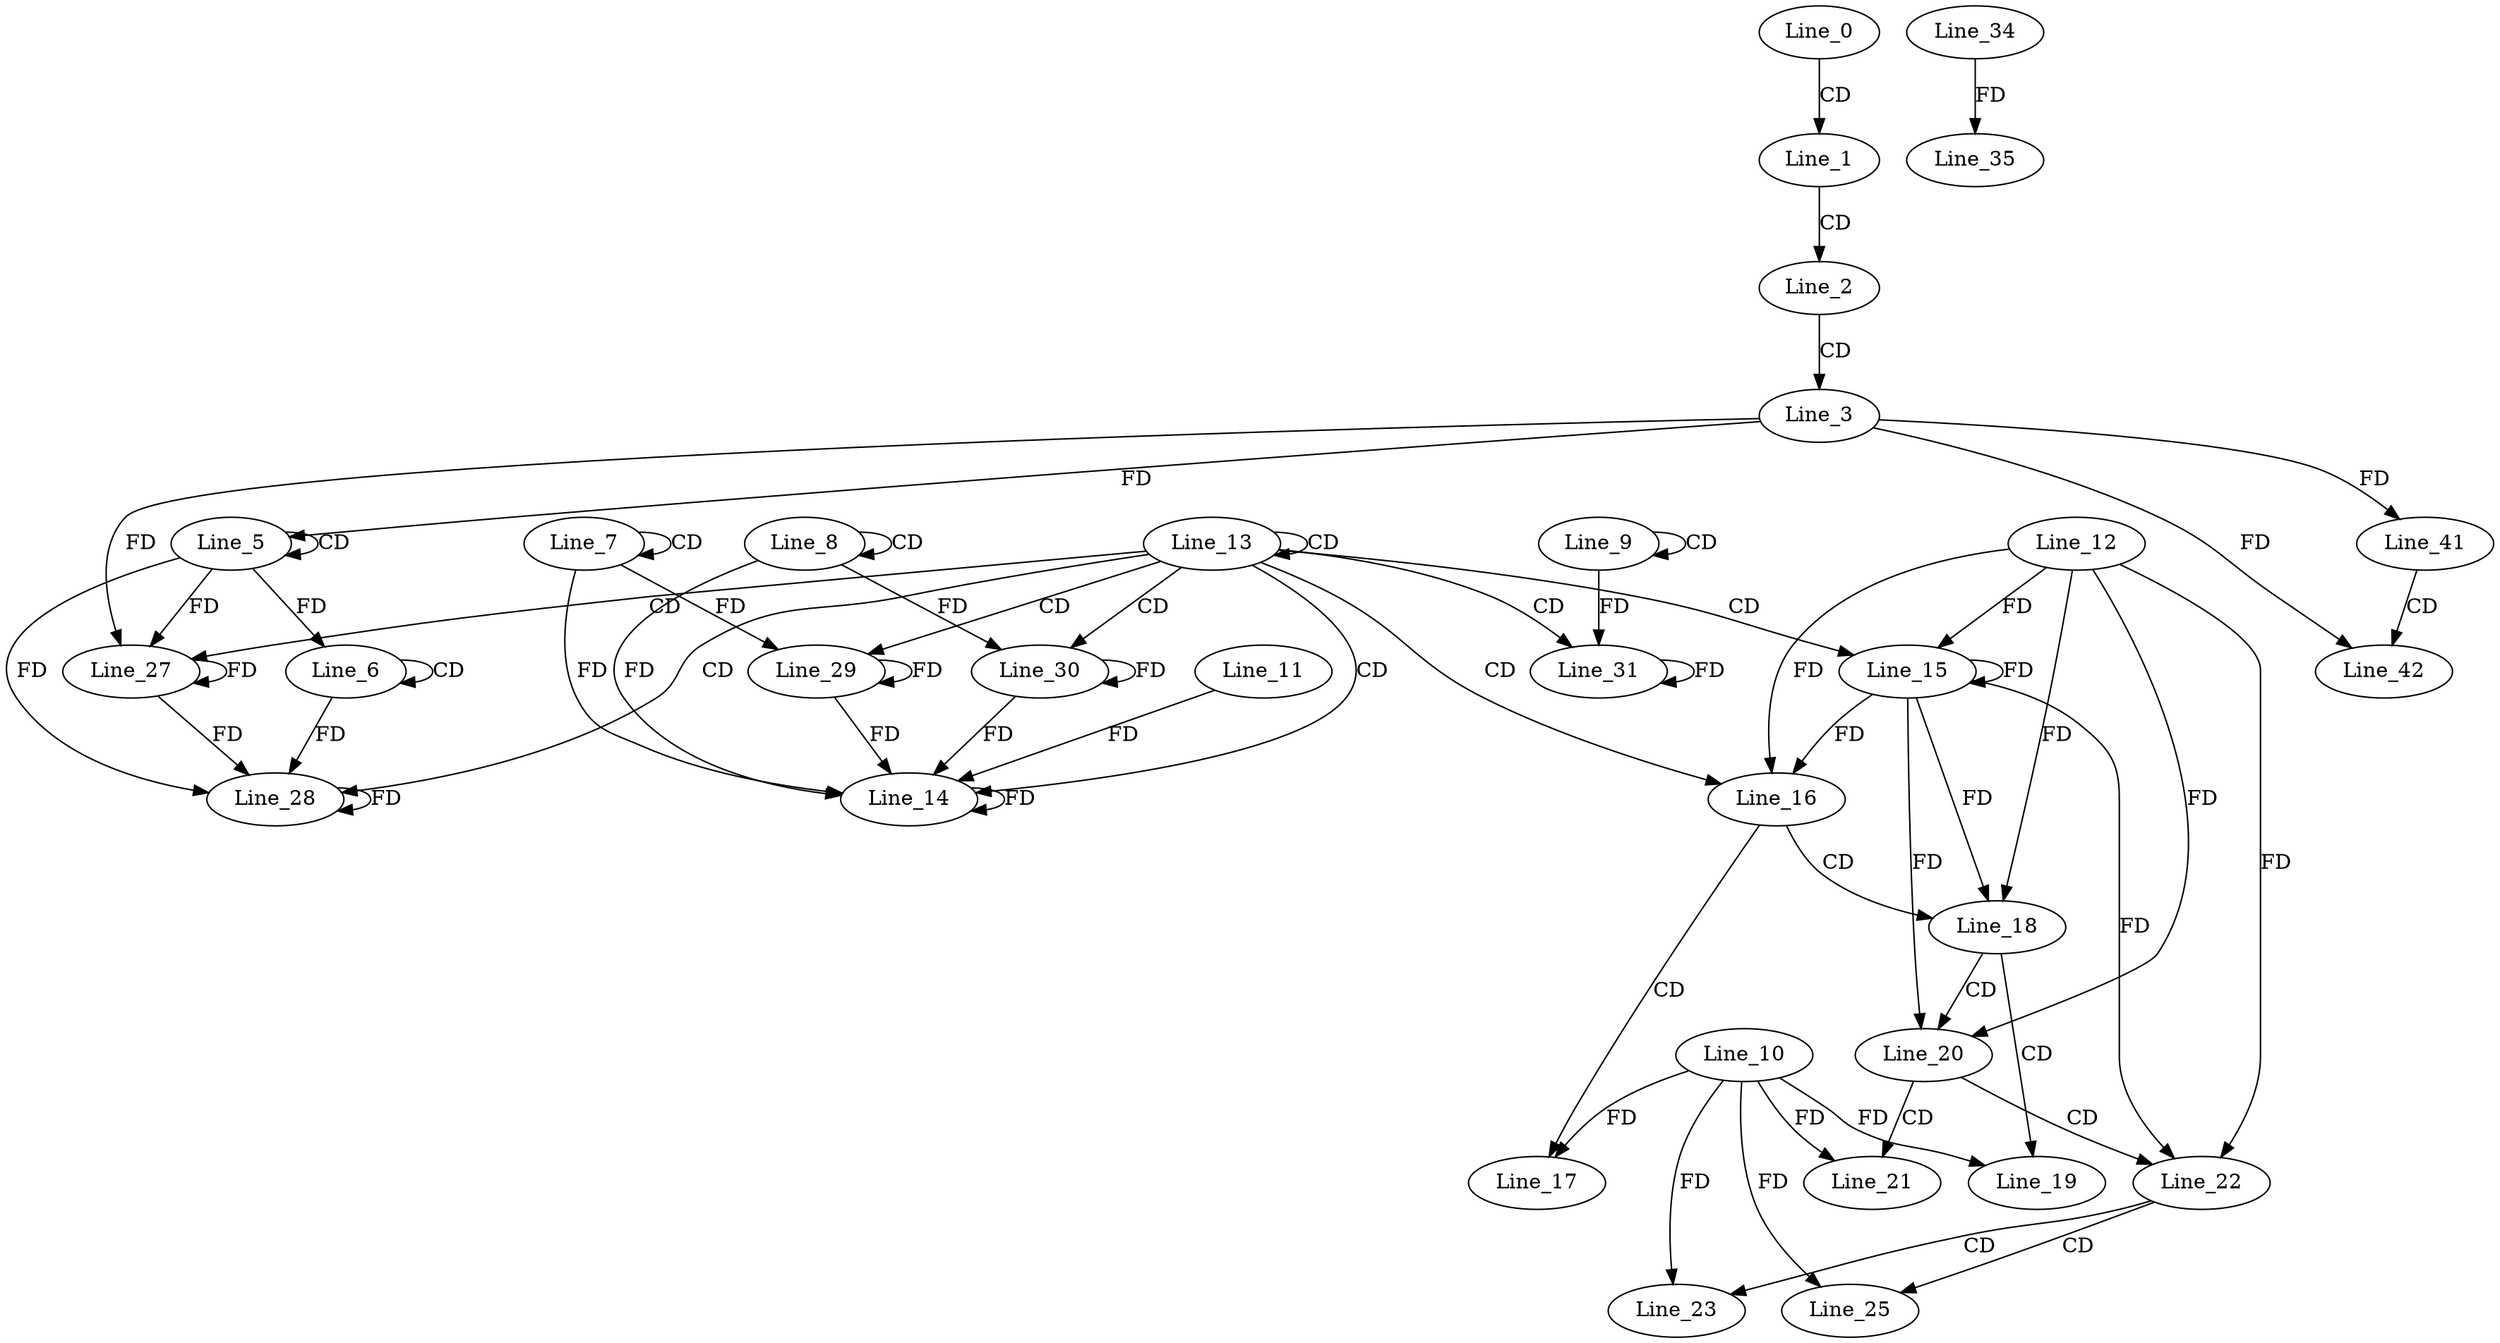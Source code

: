 digraph G {
  Line_0;
  Line_1;
  Line_2;
  Line_3;
  Line_5;
  Line_5;
  Line_6;
  Line_6;
  Line_7;
  Line_7;
  Line_8;
  Line_8;
  Line_9;
  Line_9;
  Line_13;
  Line_13;
  Line_14;
  Line_11;
  Line_15;
  Line_12;
  Line_16;
  Line_16;
  Line_17;
  Line_10;
  Line_18;
  Line_18;
  Line_19;
  Line_20;
  Line_20;
  Line_21;
  Line_22;
  Line_22;
  Line_23;
  Line_25;
  Line_27;
  Line_27;
  Line_28;
  Line_28;
  Line_29;
  Line_29;
  Line_30;
  Line_30;
  Line_31;
  Line_31;
  Line_34;
  Line_35;
  Line_41;
  Line_42;
  Line_0 -> Line_1 [ label="CD" ];
  Line_1 -> Line_2 [ label="CD" ];
  Line_2 -> Line_3 [ label="CD" ];
  Line_5 -> Line_5 [ label="CD" ];
  Line_3 -> Line_5 [ label="FD" ];
  Line_6 -> Line_6 [ label="CD" ];
  Line_5 -> Line_6 [ label="FD" ];
  Line_7 -> Line_7 [ label="CD" ];
  Line_8 -> Line_8 [ label="CD" ];
  Line_9 -> Line_9 [ label="CD" ];
  Line_13 -> Line_13 [ label="CD" ];
  Line_13 -> Line_14 [ label="CD" ];
  Line_14 -> Line_14 [ label="FD" ];
  Line_11 -> Line_14 [ label="FD" ];
  Line_7 -> Line_14 [ label="FD" ];
  Line_8 -> Line_14 [ label="FD" ];
  Line_13 -> Line_15 [ label="CD" ];
  Line_15 -> Line_15 [ label="FD" ];
  Line_12 -> Line_15 [ label="FD" ];
  Line_13 -> Line_16 [ label="CD" ];
  Line_15 -> Line_16 [ label="FD" ];
  Line_12 -> Line_16 [ label="FD" ];
  Line_16 -> Line_17 [ label="CD" ];
  Line_10 -> Line_17 [ label="FD" ];
  Line_16 -> Line_18 [ label="CD" ];
  Line_15 -> Line_18 [ label="FD" ];
  Line_12 -> Line_18 [ label="FD" ];
  Line_18 -> Line_19 [ label="CD" ];
  Line_10 -> Line_19 [ label="FD" ];
  Line_18 -> Line_20 [ label="CD" ];
  Line_15 -> Line_20 [ label="FD" ];
  Line_12 -> Line_20 [ label="FD" ];
  Line_20 -> Line_21 [ label="CD" ];
  Line_10 -> Line_21 [ label="FD" ];
  Line_20 -> Line_22 [ label="CD" ];
  Line_15 -> Line_22 [ label="FD" ];
  Line_12 -> Line_22 [ label="FD" ];
  Line_22 -> Line_23 [ label="CD" ];
  Line_10 -> Line_23 [ label="FD" ];
  Line_22 -> Line_25 [ label="CD" ];
  Line_10 -> Line_25 [ label="FD" ];
  Line_13 -> Line_27 [ label="CD" ];
  Line_27 -> Line_27 [ label="FD" ];
  Line_5 -> Line_27 [ label="FD" ];
  Line_3 -> Line_27 [ label="FD" ];
  Line_13 -> Line_28 [ label="CD" ];
  Line_28 -> Line_28 [ label="FD" ];
  Line_6 -> Line_28 [ label="FD" ];
  Line_27 -> Line_28 [ label="FD" ];
  Line_5 -> Line_28 [ label="FD" ];
  Line_13 -> Line_29 [ label="CD" ];
  Line_29 -> Line_29 [ label="FD" ];
  Line_7 -> Line_29 [ label="FD" ];
  Line_13 -> Line_30 [ label="CD" ];
  Line_30 -> Line_30 [ label="FD" ];
  Line_8 -> Line_30 [ label="FD" ];
  Line_13 -> Line_31 [ label="CD" ];
  Line_31 -> Line_31 [ label="FD" ];
  Line_9 -> Line_31 [ label="FD" ];
  Line_34 -> Line_35 [ label="FD" ];
  Line_3 -> Line_41 [ label="FD" ];
  Line_41 -> Line_42 [ label="CD" ];
  Line_3 -> Line_42 [ label="FD" ];
  Line_29 -> Line_14 [ label="FD" ];
  Line_30 -> Line_14 [ label="FD" ];
}
